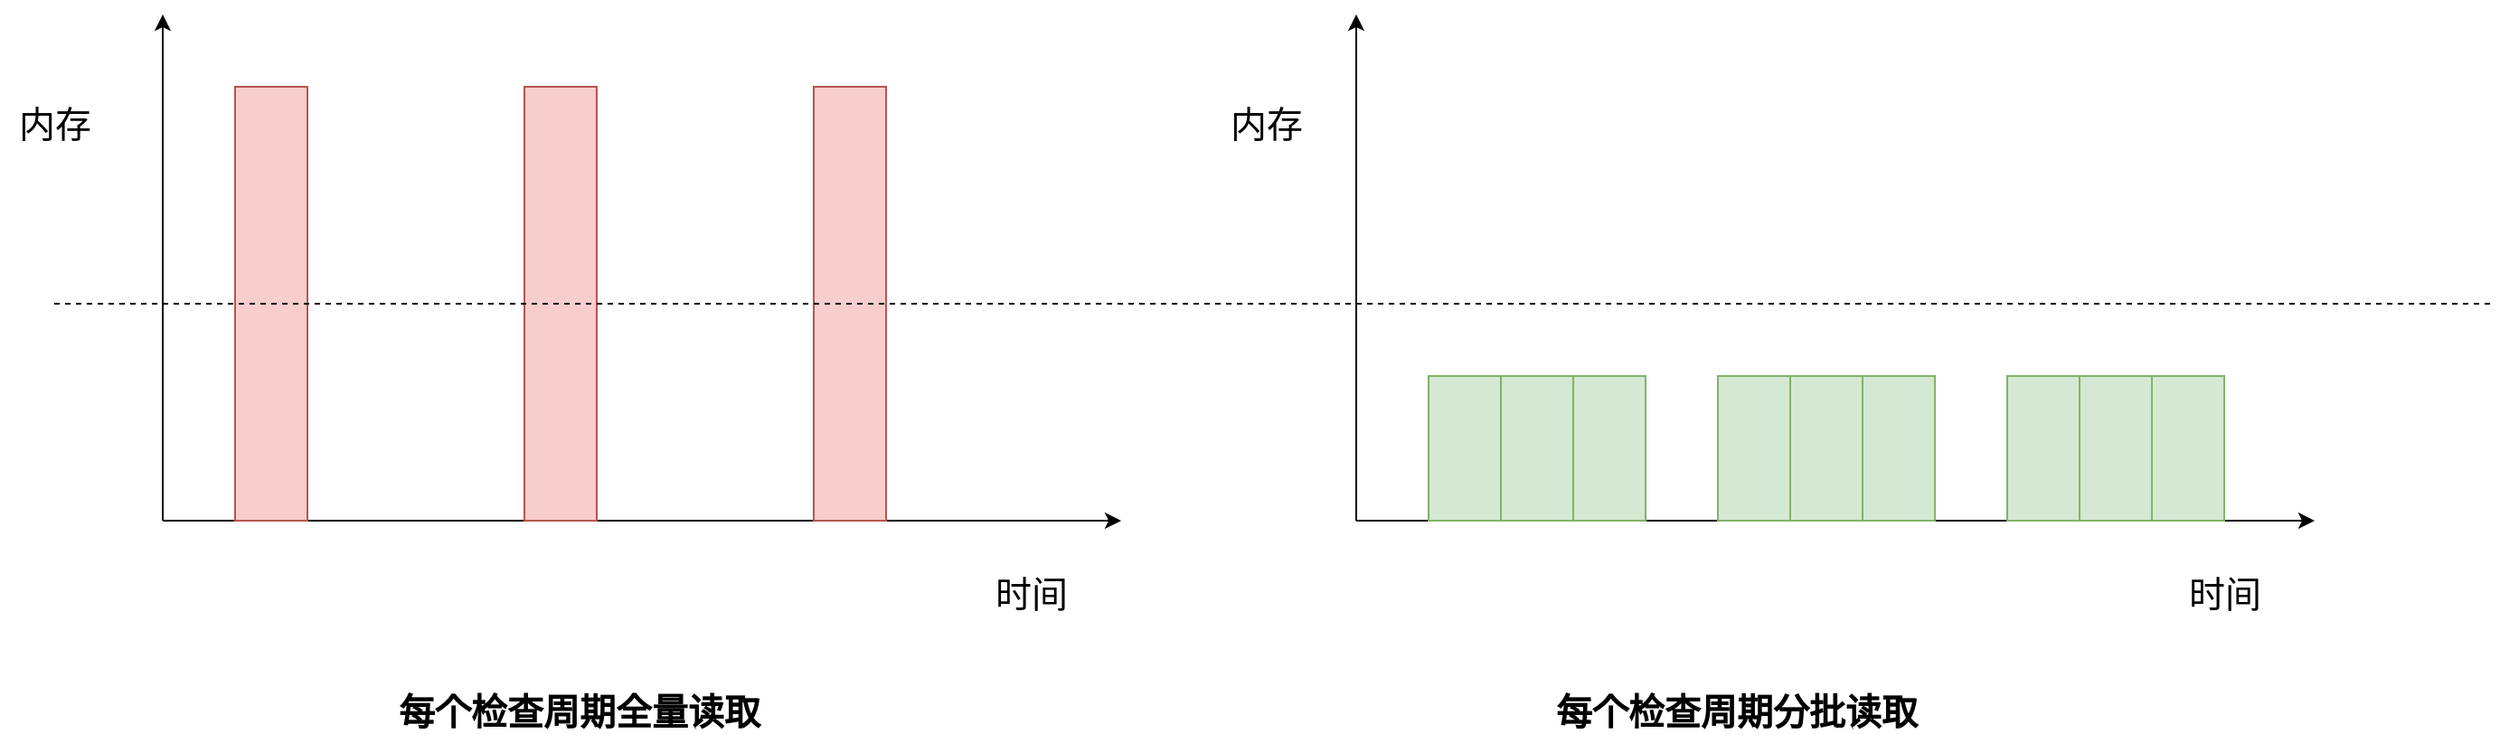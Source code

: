 <mxfile version="21.7.5" type="github">
  <diagram name="第 1 页" id="SROA5u0c-fFWFR_67KA7">
    <mxGraphModel dx="2049" dy="1096" grid="1" gridSize="10" guides="1" tooltips="1" connect="1" arrows="1" fold="1" page="1" pageScale="1" pageWidth="827" pageHeight="1169" math="0" shadow="0">
      <root>
        <mxCell id="0" />
        <mxCell id="1" parent="0" />
        <mxCell id="FQTb-_4pc35ChXfjb87U-1" value="" style="endArrow=classic;html=1;rounded=0;fontSize=20;fontStyle=0" edge="1" parent="1">
          <mxGeometry width="50" height="50" relative="1" as="geometry">
            <mxPoint x="180" y="480" as="sourcePoint" />
            <mxPoint x="710" y="480" as="targetPoint" />
          </mxGeometry>
        </mxCell>
        <mxCell id="FQTb-_4pc35ChXfjb87U-2" value="" style="endArrow=classic;html=1;rounded=0;fontSize=20;fontStyle=0" edge="1" parent="1">
          <mxGeometry width="50" height="50" relative="1" as="geometry">
            <mxPoint x="180" y="480" as="sourcePoint" />
            <mxPoint x="180" y="200" as="targetPoint" />
          </mxGeometry>
        </mxCell>
        <mxCell id="FQTb-_4pc35ChXfjb87U-3" value="时间" style="text;strokeColor=none;fillColor=none;html=1;fontSize=20;fontStyle=0;verticalAlign=middle;align=center;" vertex="1" parent="1">
          <mxGeometry x="610" y="500" width="100" height="40" as="geometry" />
        </mxCell>
        <mxCell id="FQTb-_4pc35ChXfjb87U-4" value="内存" style="text;strokeColor=none;fillColor=none;html=1;fontSize=20;fontStyle=0;verticalAlign=middle;align=center;" vertex="1" parent="1">
          <mxGeometry x="90" y="250" width="60" height="20" as="geometry" />
        </mxCell>
        <mxCell id="FQTb-_4pc35ChXfjb87U-5" value="" style="rounded=0;whiteSpace=wrap;html=1;fillColor=#f8cecc;strokeColor=#b85450;fontSize=20;fontStyle=0" vertex="1" parent="1">
          <mxGeometry x="220" y="240" width="40" height="240" as="geometry" />
        </mxCell>
        <mxCell id="FQTb-_4pc35ChXfjb87U-6" value="" style="rounded=0;whiteSpace=wrap;html=1;fillColor=#f8cecc;strokeColor=#b85450;fontSize=20;fontStyle=0" vertex="1" parent="1">
          <mxGeometry x="380" y="240" width="40" height="240" as="geometry" />
        </mxCell>
        <mxCell id="FQTb-_4pc35ChXfjb87U-7" value="" style="rounded=0;whiteSpace=wrap;html=1;fillColor=#f8cecc;strokeColor=#b85450;fontSize=20;fontStyle=0" vertex="1" parent="1">
          <mxGeometry x="540" y="240" width="40" height="240" as="geometry" />
        </mxCell>
        <mxCell id="FQTb-_4pc35ChXfjb87U-8" value="" style="endArrow=classic;html=1;rounded=0;fontSize=20;fontStyle=0" edge="1" parent="1">
          <mxGeometry width="50" height="50" relative="1" as="geometry">
            <mxPoint x="840" y="480" as="sourcePoint" />
            <mxPoint x="1370" y="480" as="targetPoint" />
          </mxGeometry>
        </mxCell>
        <mxCell id="FQTb-_4pc35ChXfjb87U-9" value="" style="endArrow=classic;html=1;rounded=0;fontSize=20;fontStyle=0" edge="1" parent="1">
          <mxGeometry width="50" height="50" relative="1" as="geometry">
            <mxPoint x="840" y="480" as="sourcePoint" />
            <mxPoint x="840" y="200" as="targetPoint" />
          </mxGeometry>
        </mxCell>
        <mxCell id="FQTb-_4pc35ChXfjb87U-10" value="时间" style="text;strokeColor=none;fillColor=none;html=1;fontSize=20;fontStyle=0;verticalAlign=middle;align=center;" vertex="1" parent="1">
          <mxGeometry x="1270" y="500" width="100" height="40" as="geometry" />
        </mxCell>
        <mxCell id="FQTb-_4pc35ChXfjb87U-11" value="内存" style="text;strokeColor=none;fillColor=none;html=1;fontSize=20;fontStyle=0;verticalAlign=middle;align=center;" vertex="1" parent="1">
          <mxGeometry x="760" y="250" width="60" height="20" as="geometry" />
        </mxCell>
        <mxCell id="FQTb-_4pc35ChXfjb87U-12" value="" style="rounded=0;whiteSpace=wrap;html=1;fillColor=#d5e8d4;strokeColor=#82b366;fontSize=20;fontStyle=0" vertex="1" parent="1">
          <mxGeometry x="880" y="400" width="40" height="80" as="geometry" />
        </mxCell>
        <mxCell id="FQTb-_4pc35ChXfjb87U-15" value="" style="rounded=0;whiteSpace=wrap;html=1;fillColor=#d5e8d4;strokeColor=#82b366;fontSize=20;fontStyle=0" vertex="1" parent="1">
          <mxGeometry x="920" y="400" width="40" height="80" as="geometry" />
        </mxCell>
        <mxCell id="FQTb-_4pc35ChXfjb87U-16" value="" style="rounded=0;whiteSpace=wrap;html=1;fillColor=#d5e8d4;strokeColor=#82b366;fontSize=20;fontStyle=0" vertex="1" parent="1">
          <mxGeometry x="960" y="400" width="40" height="80" as="geometry" />
        </mxCell>
        <mxCell id="FQTb-_4pc35ChXfjb87U-17" value="" style="rounded=0;whiteSpace=wrap;html=1;fillColor=#d5e8d4;strokeColor=#82b366;fontSize=20;fontStyle=0" vertex="1" parent="1">
          <mxGeometry x="1040" y="400" width="40" height="80" as="geometry" />
        </mxCell>
        <mxCell id="FQTb-_4pc35ChXfjb87U-18" value="" style="rounded=0;whiteSpace=wrap;html=1;fillColor=#d5e8d4;strokeColor=#82b366;fontSize=20;fontStyle=0" vertex="1" parent="1">
          <mxGeometry x="1080" y="400" width="40" height="80" as="geometry" />
        </mxCell>
        <mxCell id="FQTb-_4pc35ChXfjb87U-19" value="" style="rounded=0;whiteSpace=wrap;html=1;fillColor=#d5e8d4;strokeColor=#82b366;fontSize=20;fontStyle=0" vertex="1" parent="1">
          <mxGeometry x="1120" y="400" width="40" height="80" as="geometry" />
        </mxCell>
        <mxCell id="FQTb-_4pc35ChXfjb87U-20" value="" style="rounded=0;whiteSpace=wrap;html=1;fillColor=#d5e8d4;strokeColor=#82b366;fontSize=20;fontStyle=0" vertex="1" parent="1">
          <mxGeometry x="1200" y="400" width="40" height="80" as="geometry" />
        </mxCell>
        <mxCell id="FQTb-_4pc35ChXfjb87U-21" value="" style="rounded=0;whiteSpace=wrap;html=1;fillColor=#d5e8d4;strokeColor=#82b366;fontSize=20;fontStyle=0" vertex="1" parent="1">
          <mxGeometry x="1240" y="400" width="40" height="80" as="geometry" />
        </mxCell>
        <mxCell id="FQTb-_4pc35ChXfjb87U-22" value="" style="rounded=0;whiteSpace=wrap;html=1;fillColor=#d5e8d4;strokeColor=#82b366;fontSize=20;fontStyle=0" vertex="1" parent="1">
          <mxGeometry x="1280" y="400" width="40" height="80" as="geometry" />
        </mxCell>
        <mxCell id="FQTb-_4pc35ChXfjb87U-24" value="" style="endArrow=none;dashed=1;html=1;rounded=0;fontSize=20;fontStyle=0" edge="1" parent="1">
          <mxGeometry width="50" height="50" relative="1" as="geometry">
            <mxPoint x="120" y="360" as="sourcePoint" />
            <mxPoint x="1470" y="360" as="targetPoint" />
          </mxGeometry>
        </mxCell>
        <mxCell id="FQTb-_4pc35ChXfjb87U-27" value="每个检查周期全量读取" style="text;strokeColor=none;fillColor=none;html=1;fontSize=20;fontStyle=1;verticalAlign=middle;align=center;" vertex="1" parent="1">
          <mxGeometry x="200" y="575" width="420" height="20" as="geometry" />
        </mxCell>
        <mxCell id="FQTb-_4pc35ChXfjb87U-28" value="每个检查周期分批读取" style="text;strokeColor=none;fillColor=none;html=1;fontSize=20;fontStyle=1;verticalAlign=middle;align=center;" vertex="1" parent="1">
          <mxGeometry x="840" y="575" width="420" height="20" as="geometry" />
        </mxCell>
      </root>
    </mxGraphModel>
  </diagram>
</mxfile>
